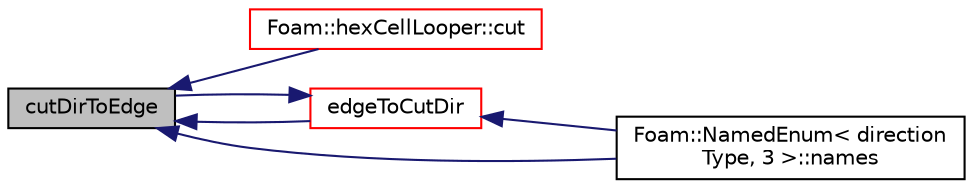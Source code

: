 digraph "cutDirToEdge"
{
  bgcolor="transparent";
  edge [fontname="Helvetica",fontsize="10",labelfontname="Helvetica",labelfontsize="10"];
  node [fontname="Helvetica",fontsize="10",shape=record];
  rankdir="LR";
  Node3718 [label="cutDirToEdge",height=0.2,width=0.4,color="black", fillcolor="grey75", style="filled", fontcolor="black"];
  Node3718 -> Node3719 [dir="back",color="midnightblue",fontsize="10",style="solid",fontname="Helvetica"];
  Node3719 [label="Foam::hexCellLooper::cut",height=0.2,width=0.4,color="red",URL="$a22225.html#aa1626fec2bbc271e971cdf7baab8f534",tooltip="Create cut along circumference of celli. Gets current mesh cuts. "];
  Node3718 -> Node3723 [dir="back",color="midnightblue",fontsize="10",style="solid",fontname="Helvetica"];
  Node3723 [label="edgeToCutDir",height=0.2,width=0.4,color="red",URL="$a21883.html#ad0c5f6f651fcd0e135619f77c1524d70",tooltip="Given edge on hex find all &#39;parallel&#39; (i.e. non-connected) "];
  Node3723 -> Node3718 [dir="back",color="midnightblue",fontsize="10",style="solid",fontname="Helvetica"];
  Node3723 -> Node3726 [dir="back",color="midnightblue",fontsize="10",style="solid",fontname="Helvetica"];
  Node3726 [label="Foam::NamedEnum\< direction\lType, 3 \>::names",height=0.2,width=0.4,color="black",URL="$a27113.html#a7350da3a0edd92cd11e6c479c9967dc8"];
  Node3718 -> Node3726 [dir="back",color="midnightblue",fontsize="10",style="solid",fontname="Helvetica"];
}

